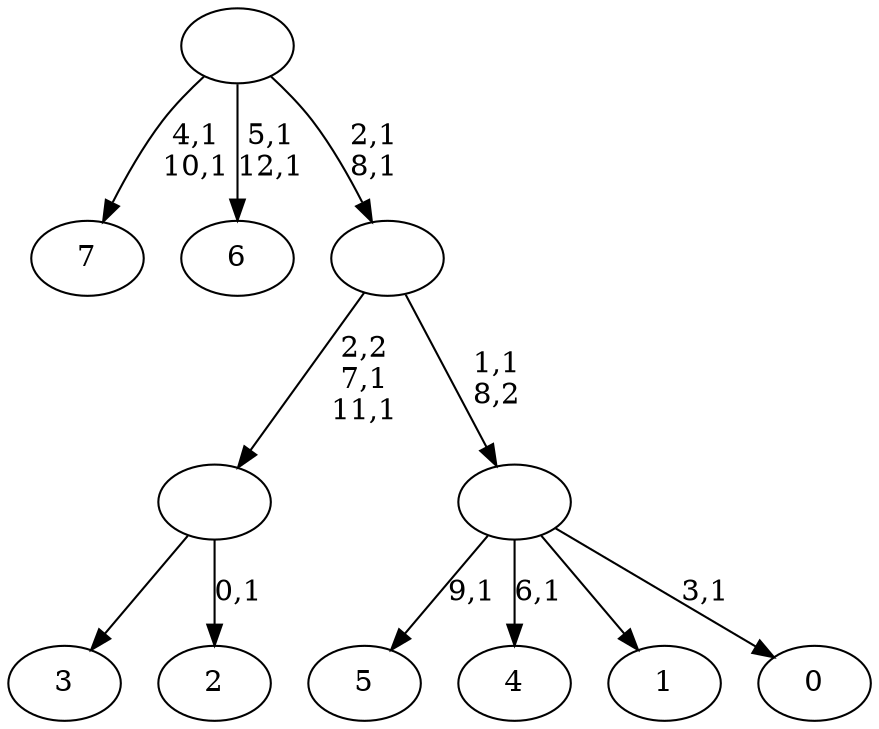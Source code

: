 digraph T {
	21 [label="7"]
	18 [label="6"]
	15 [label="5"]
	13 [label="4"]
	11 [label="3"]
	10 [label="2"]
	8 [label=""]
	6 [label="1"]
	5 [label="0"]
	3 [label=""]
	2 [label=""]
	0 [label=""]
	8 -> 10 [label="0,1"]
	8 -> 11 [label=""]
	3 -> 5 [label="3,1"]
	3 -> 13 [label="6,1"]
	3 -> 15 [label="9,1"]
	3 -> 6 [label=""]
	2 -> 8 [label="2,2\n7,1\n11,1"]
	2 -> 3 [label="1,1\n8,2"]
	0 -> 2 [label="2,1\n8,1"]
	0 -> 18 [label="5,1\n12,1"]
	0 -> 21 [label="4,1\n10,1"]
}
